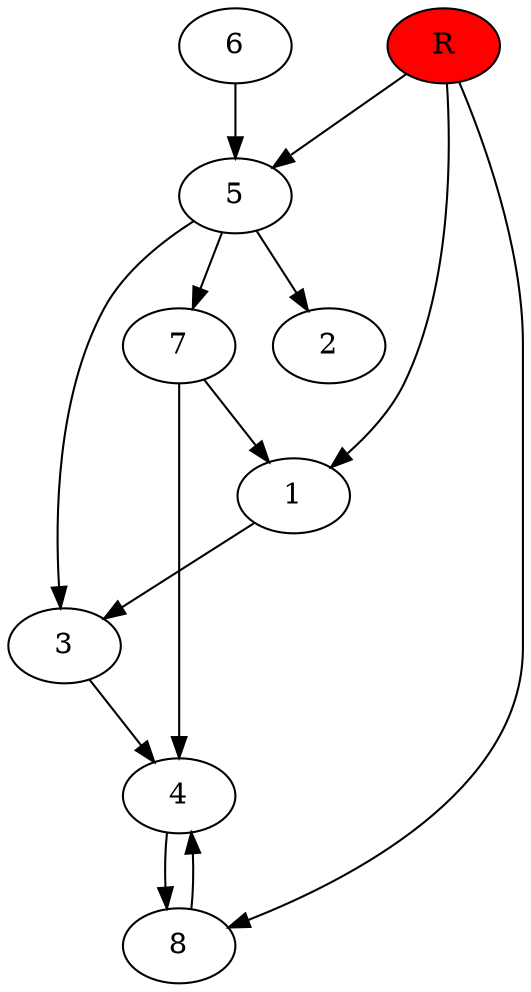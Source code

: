 digraph prb12784 {
	1
	2
	3
	4
	5
	6
	7
	8
	R [fillcolor="#ff0000" style=filled]
	1 -> 3
	3 -> 4
	4 -> 8
	5 -> 2
	5 -> 3
	5 -> 7
	6 -> 5
	7 -> 1
	7 -> 4
	8 -> 4
	R -> 1
	R -> 5
	R -> 8
}
